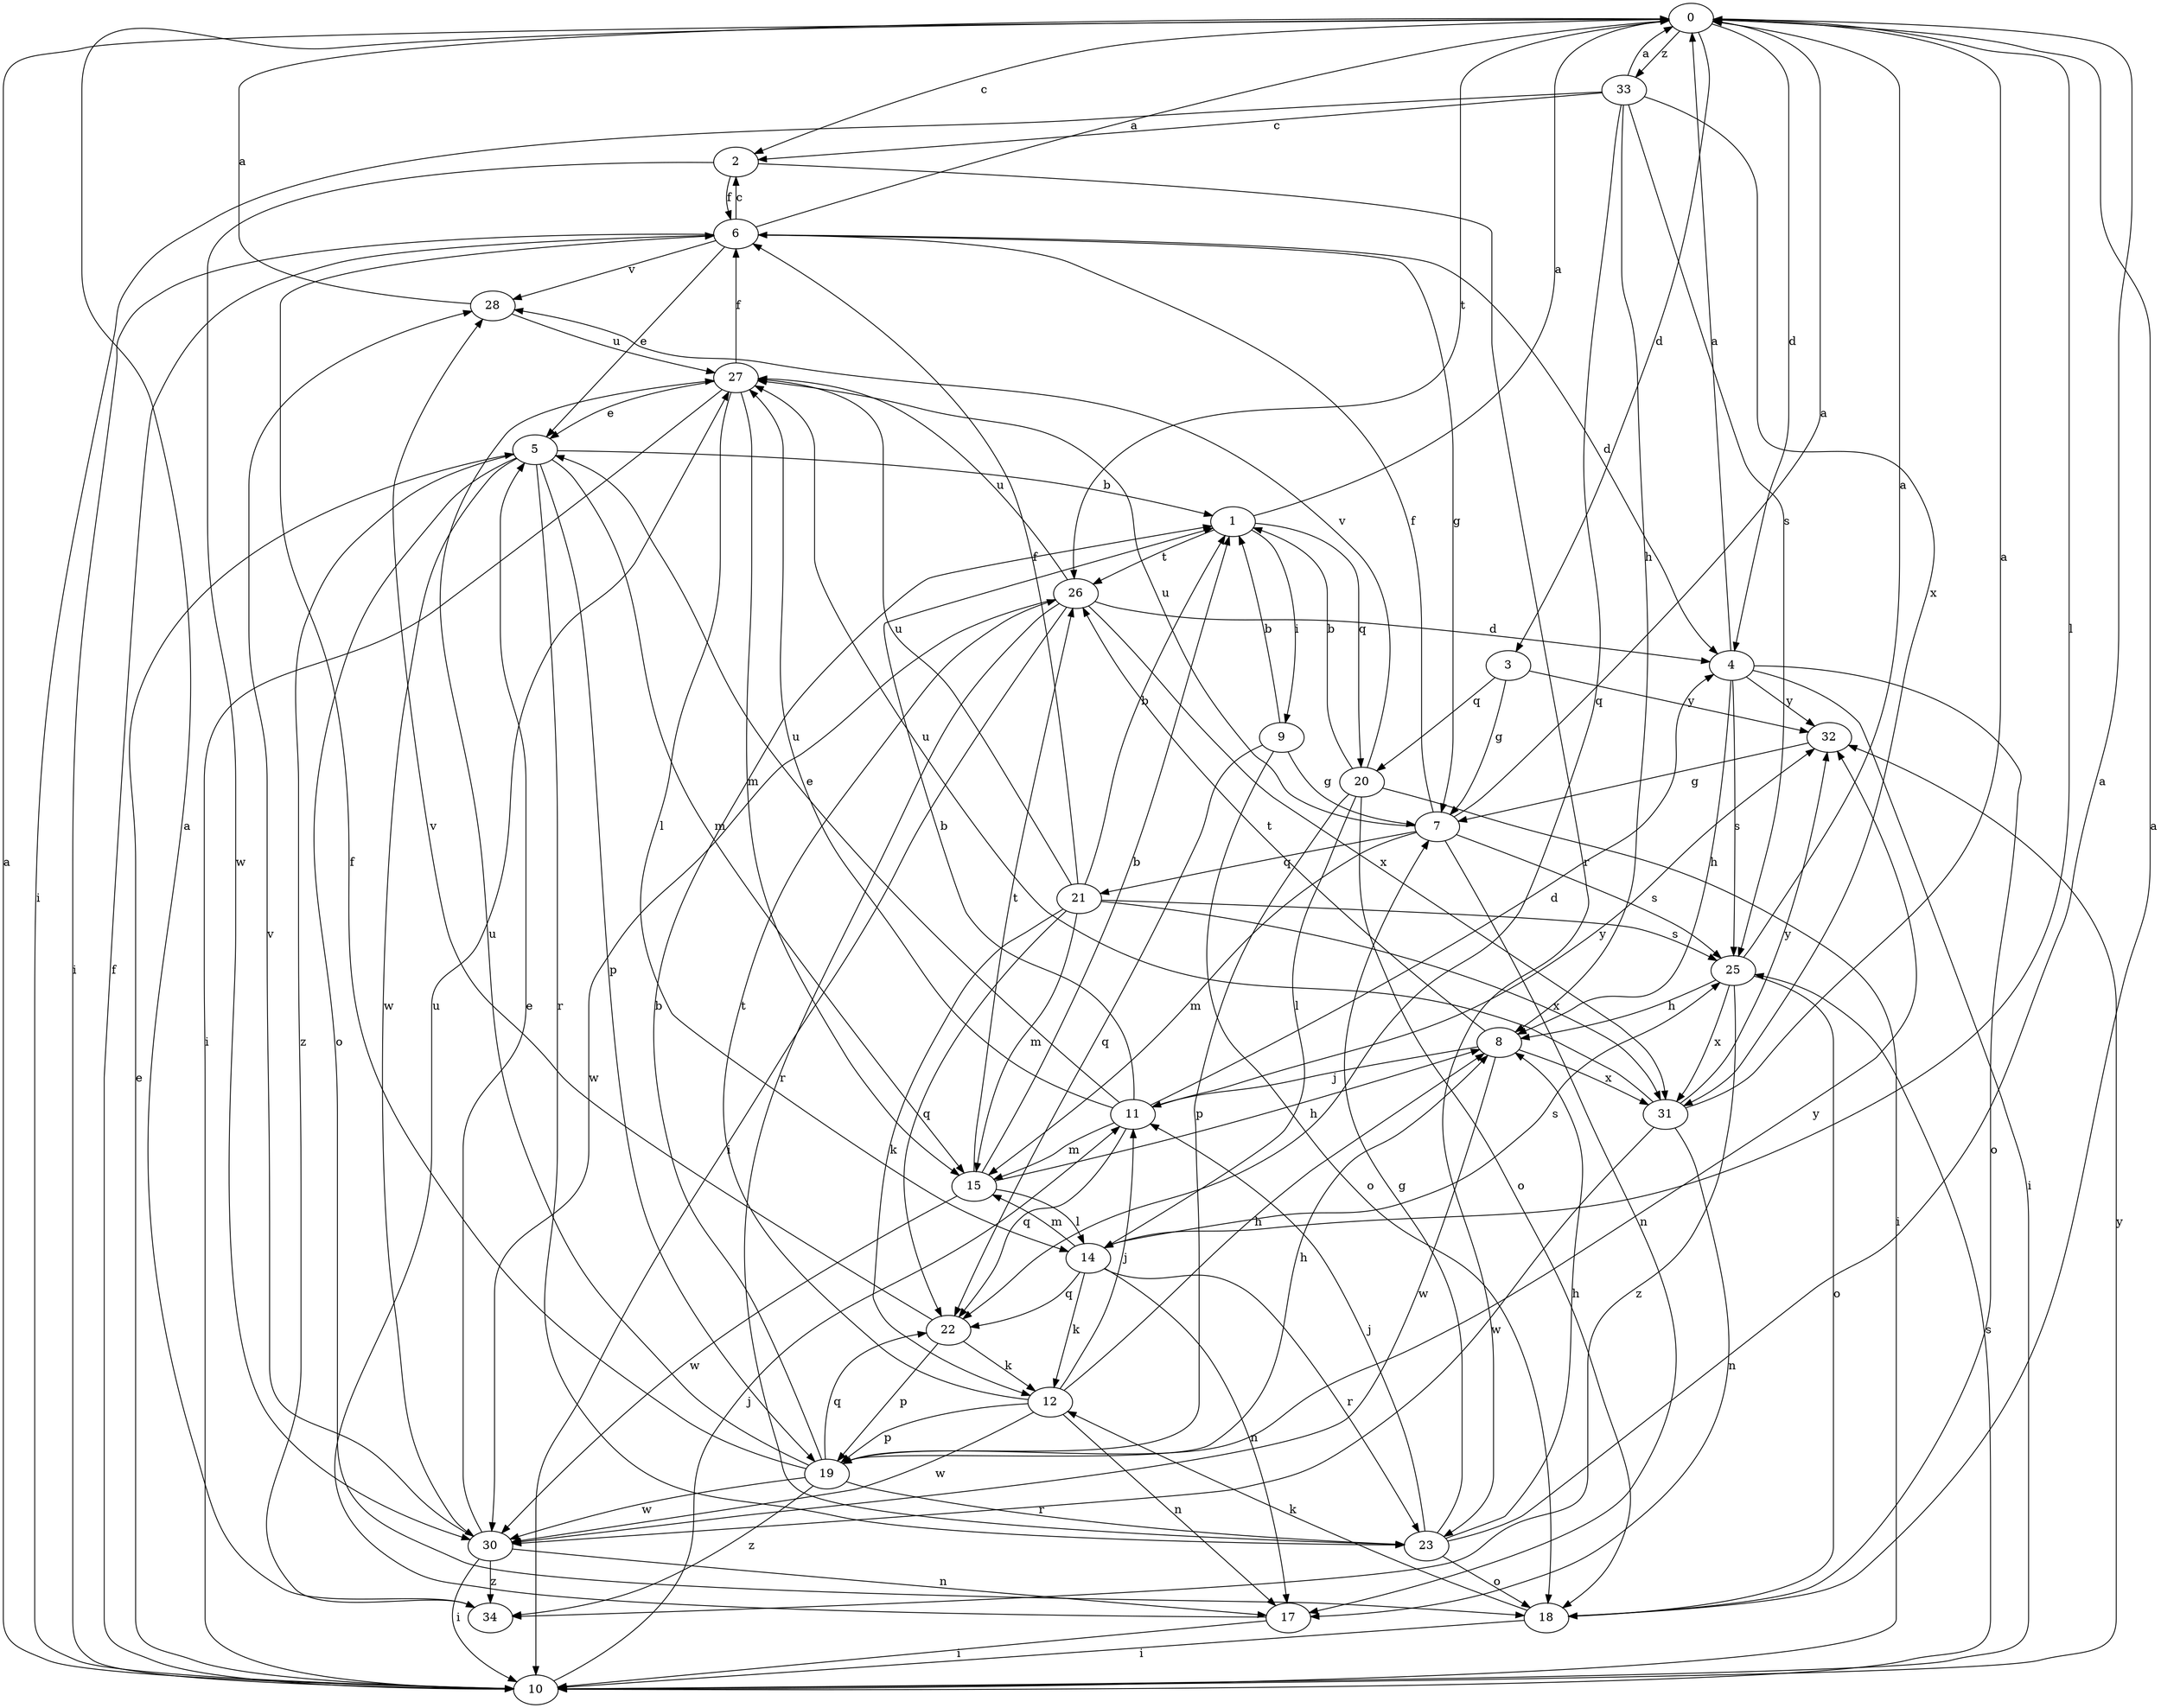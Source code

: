 strict digraph  {
0;
1;
2;
3;
4;
5;
6;
7;
8;
9;
10;
11;
12;
14;
15;
17;
18;
19;
20;
21;
22;
23;
25;
26;
27;
28;
30;
31;
32;
33;
34;
0 -> 2  [label=c];
0 -> 3  [label=d];
0 -> 4  [label=d];
0 -> 14  [label=l];
0 -> 26  [label=t];
0 -> 33  [label=z];
1 -> 0  [label=a];
1 -> 9  [label=i];
1 -> 20  [label=q];
1 -> 26  [label=t];
2 -> 6  [label=f];
2 -> 23  [label=r];
2 -> 30  [label=w];
3 -> 7  [label=g];
3 -> 20  [label=q];
3 -> 32  [label=y];
4 -> 0  [label=a];
4 -> 8  [label=h];
4 -> 10  [label=i];
4 -> 18  [label=o];
4 -> 25  [label=s];
4 -> 32  [label=y];
5 -> 1  [label=b];
5 -> 15  [label=m];
5 -> 18  [label=o];
5 -> 19  [label=p];
5 -> 23  [label=r];
5 -> 30  [label=w];
5 -> 34  [label=z];
6 -> 0  [label=a];
6 -> 2  [label=c];
6 -> 4  [label=d];
6 -> 5  [label=e];
6 -> 7  [label=g];
6 -> 10  [label=i];
6 -> 28  [label=v];
7 -> 0  [label=a];
7 -> 6  [label=f];
7 -> 15  [label=m];
7 -> 17  [label=n];
7 -> 21  [label=q];
7 -> 25  [label=s];
7 -> 27  [label=u];
8 -> 11  [label=j];
8 -> 26  [label=t];
8 -> 30  [label=w];
8 -> 31  [label=x];
9 -> 1  [label=b];
9 -> 7  [label=g];
9 -> 18  [label=o];
9 -> 22  [label=q];
10 -> 0  [label=a];
10 -> 5  [label=e];
10 -> 6  [label=f];
10 -> 11  [label=j];
10 -> 25  [label=s];
10 -> 32  [label=y];
11 -> 1  [label=b];
11 -> 4  [label=d];
11 -> 5  [label=e];
11 -> 15  [label=m];
11 -> 22  [label=q];
11 -> 27  [label=u];
11 -> 32  [label=y];
12 -> 8  [label=h];
12 -> 11  [label=j];
12 -> 17  [label=n];
12 -> 19  [label=p];
12 -> 26  [label=t];
12 -> 30  [label=w];
14 -> 12  [label=k];
14 -> 15  [label=m];
14 -> 17  [label=n];
14 -> 22  [label=q];
14 -> 23  [label=r];
14 -> 25  [label=s];
15 -> 1  [label=b];
15 -> 8  [label=h];
15 -> 14  [label=l];
15 -> 26  [label=t];
15 -> 30  [label=w];
17 -> 10  [label=i];
17 -> 27  [label=u];
18 -> 0  [label=a];
18 -> 10  [label=i];
18 -> 12  [label=k];
19 -> 1  [label=b];
19 -> 6  [label=f];
19 -> 8  [label=h];
19 -> 22  [label=q];
19 -> 23  [label=r];
19 -> 27  [label=u];
19 -> 30  [label=w];
19 -> 32  [label=y];
19 -> 34  [label=z];
20 -> 1  [label=b];
20 -> 10  [label=i];
20 -> 14  [label=l];
20 -> 18  [label=o];
20 -> 19  [label=p];
20 -> 28  [label=v];
21 -> 1  [label=b];
21 -> 6  [label=f];
21 -> 12  [label=k];
21 -> 15  [label=m];
21 -> 22  [label=q];
21 -> 25  [label=s];
21 -> 27  [label=u];
21 -> 31  [label=x];
22 -> 12  [label=k];
22 -> 19  [label=p];
22 -> 28  [label=v];
23 -> 0  [label=a];
23 -> 7  [label=g];
23 -> 8  [label=h];
23 -> 11  [label=j];
23 -> 18  [label=o];
25 -> 0  [label=a];
25 -> 8  [label=h];
25 -> 18  [label=o];
25 -> 31  [label=x];
25 -> 34  [label=z];
26 -> 4  [label=d];
26 -> 10  [label=i];
26 -> 23  [label=r];
26 -> 27  [label=u];
26 -> 30  [label=w];
26 -> 31  [label=x];
27 -> 5  [label=e];
27 -> 6  [label=f];
27 -> 10  [label=i];
27 -> 14  [label=l];
27 -> 15  [label=m];
28 -> 0  [label=a];
28 -> 27  [label=u];
30 -> 5  [label=e];
30 -> 10  [label=i];
30 -> 17  [label=n];
30 -> 28  [label=v];
30 -> 34  [label=z];
31 -> 0  [label=a];
31 -> 17  [label=n];
31 -> 27  [label=u];
31 -> 30  [label=w];
31 -> 32  [label=y];
32 -> 7  [label=g];
33 -> 0  [label=a];
33 -> 2  [label=c];
33 -> 8  [label=h];
33 -> 10  [label=i];
33 -> 22  [label=q];
33 -> 25  [label=s];
33 -> 31  [label=x];
34 -> 0  [label=a];
}
